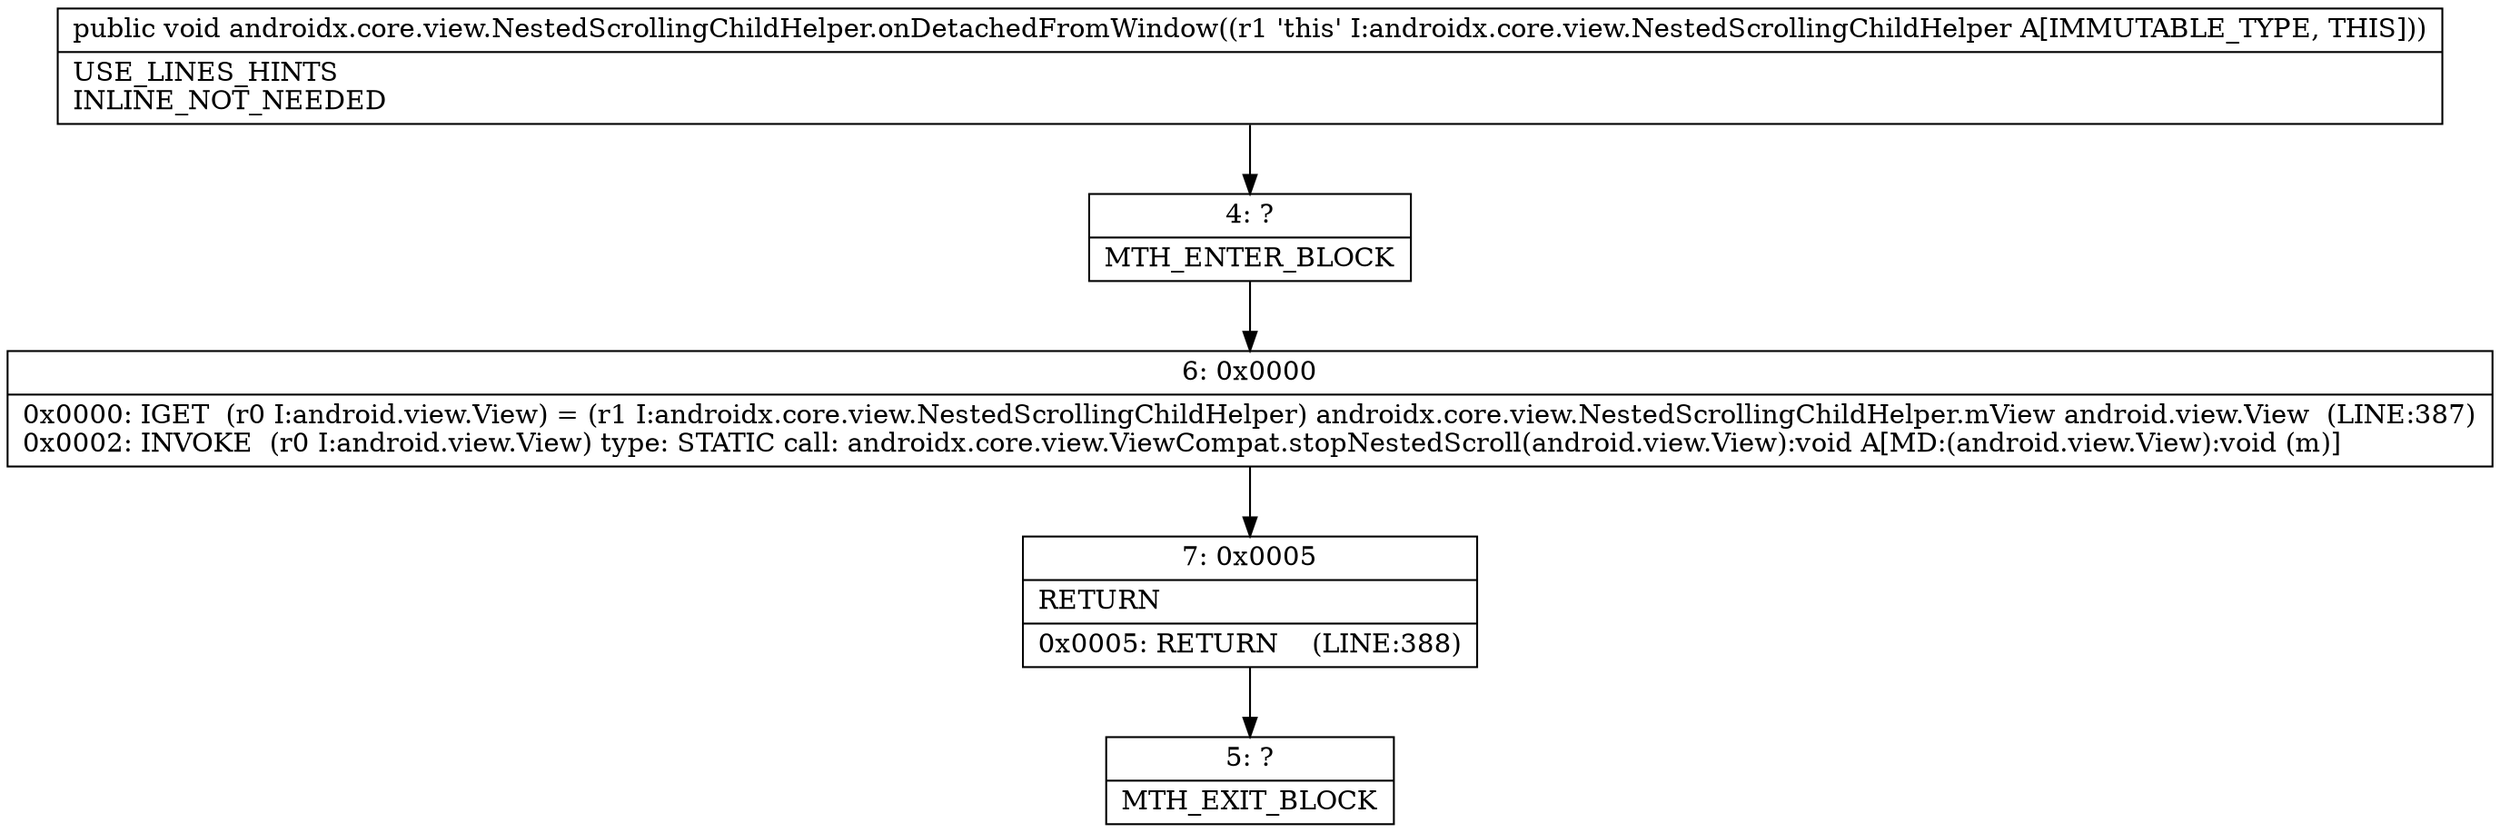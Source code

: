 digraph "CFG forandroidx.core.view.NestedScrollingChildHelper.onDetachedFromWindow()V" {
Node_4 [shape=record,label="{4\:\ ?|MTH_ENTER_BLOCK\l}"];
Node_6 [shape=record,label="{6\:\ 0x0000|0x0000: IGET  (r0 I:android.view.View) = (r1 I:androidx.core.view.NestedScrollingChildHelper) androidx.core.view.NestedScrollingChildHelper.mView android.view.View  (LINE:387)\l0x0002: INVOKE  (r0 I:android.view.View) type: STATIC call: androidx.core.view.ViewCompat.stopNestedScroll(android.view.View):void A[MD:(android.view.View):void (m)]\l}"];
Node_7 [shape=record,label="{7\:\ 0x0005|RETURN\l|0x0005: RETURN    (LINE:388)\l}"];
Node_5 [shape=record,label="{5\:\ ?|MTH_EXIT_BLOCK\l}"];
MethodNode[shape=record,label="{public void androidx.core.view.NestedScrollingChildHelper.onDetachedFromWindow((r1 'this' I:androidx.core.view.NestedScrollingChildHelper A[IMMUTABLE_TYPE, THIS]))  | USE_LINES_HINTS\lINLINE_NOT_NEEDED\l}"];
MethodNode -> Node_4;Node_4 -> Node_6;
Node_6 -> Node_7;
Node_7 -> Node_5;
}

